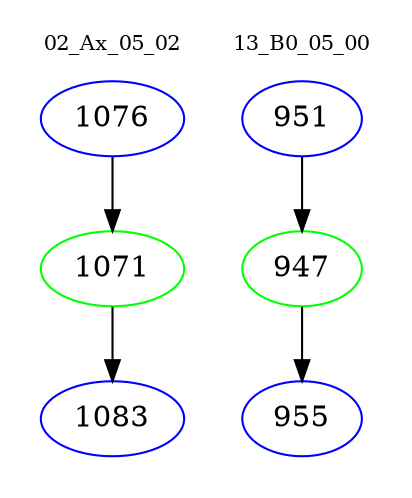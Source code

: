digraph{
subgraph cluster_0 {
color = white
label = "02_Ax_05_02";
fontsize=10;
T0_1076 [label="1076", color="blue"]
T0_1076 -> T0_1071 [color="black"]
T0_1071 [label="1071", color="green"]
T0_1071 -> T0_1083 [color="black"]
T0_1083 [label="1083", color="blue"]
}
subgraph cluster_1 {
color = white
label = "13_B0_05_00";
fontsize=10;
T1_951 [label="951", color="blue"]
T1_951 -> T1_947 [color="black"]
T1_947 [label="947", color="green"]
T1_947 -> T1_955 [color="black"]
T1_955 [label="955", color="blue"]
}
}
